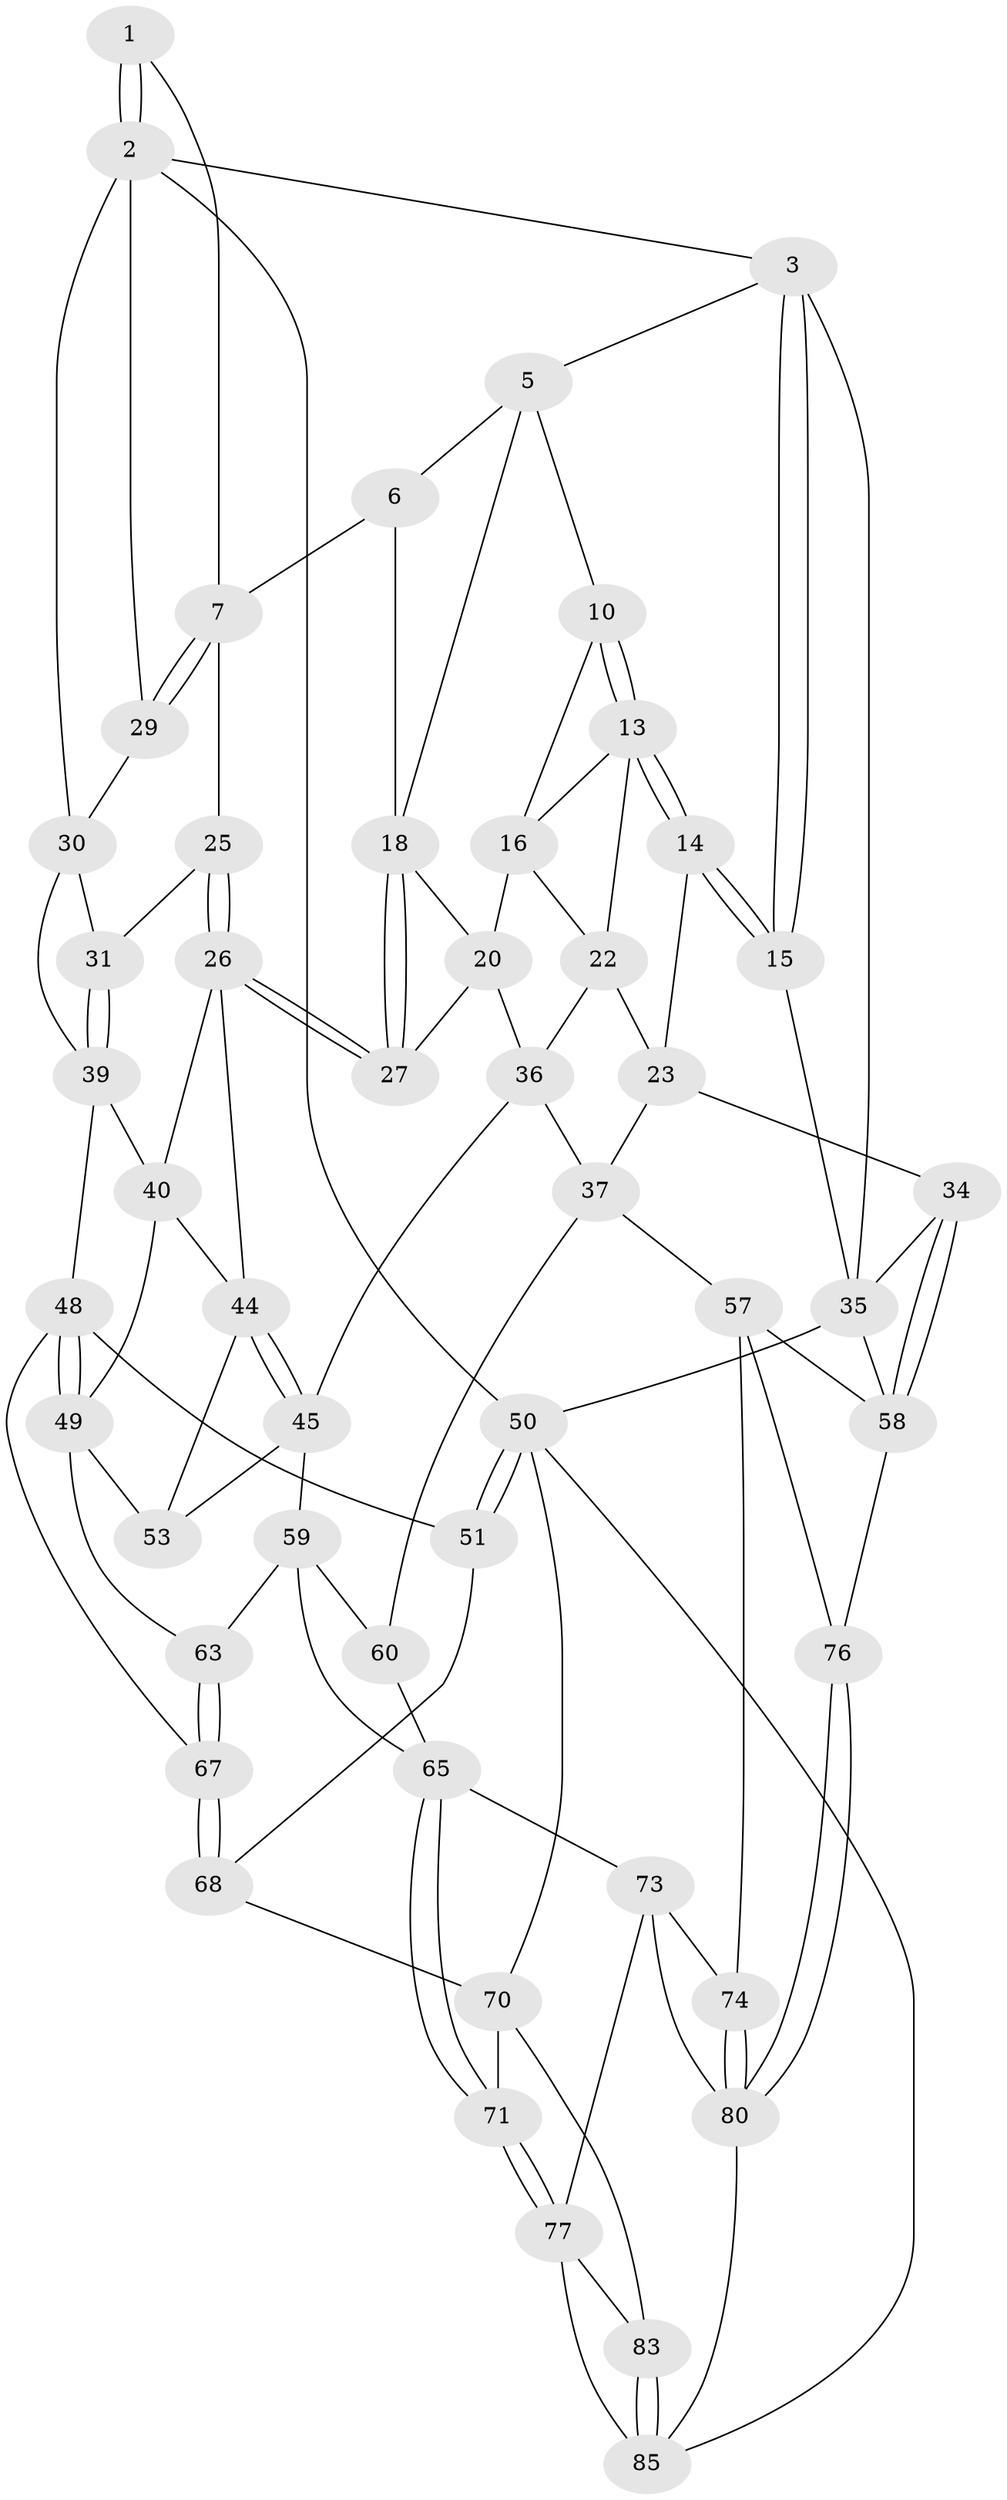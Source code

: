 // original degree distribution, {3: 0.03488372093023256, 5: 0.5232558139534884, 6: 0.22093023255813954, 4: 0.22093023255813954}
// Generated by graph-tools (version 1.1) at 2025/11/02/27/25 16:11:57]
// undirected, 51 vertices, 114 edges
graph export_dot {
graph [start="1"]
  node [color=gray90,style=filled];
  1 [pos="+0.8422547221875385+0"];
  2 [pos="+1+0",super="+32"];
  3 [pos="+0+0",super="+4"];
  5 [pos="+0.5674378214170783+0",super="+12"];
  6 [pos="+0.8044958514958225+0",super="+9"];
  7 [pos="+0.8548390456009212+0.20557196816372023",super="+8"];
  10 [pos="+0.16709178833857946+0.021673827240895626",super="+11"];
  13 [pos="+0.17578026208619174+0.12624357046714307",super="+17"];
  14 [pos="+0.13139732249341043+0.19340523629322554"];
  15 [pos="+0+0.3865590977717782"];
  16 [pos="+0.3342904889863831+0.1668072090082997",super="+21"];
  18 [pos="+0.7157641171452211+0.20186173510627806",super="+19"];
  20 [pos="+0.541201365003567+0.17928343892393114",super="+28"];
  22 [pos="+0.26598173677413345+0.26143564132066927",super="+24"];
  23 [pos="+0.22105287466237003+0.294862340058307",super="+33"];
  25 [pos="+0.7955804496889394+0.27979293719944104"];
  26 [pos="+0.7124189835427664+0.3415465323848716",super="+41"];
  27 [pos="+0.7065003907951245+0.33799482713193196"];
  29 [pos="+0.8890620234683466+0.2224589453187005"];
  30 [pos="+0.9090367194830529+0.29766134716831577",super="+38"];
  31 [pos="+0.8531947570581528+0.3511013500484743"];
  34 [pos="+0+0.43641226005591005"];
  35 [pos="+0+0.42812959747248736",super="+61"];
  36 [pos="+0.3932593550171156+0.4283986411992796",super="+43"];
  37 [pos="+0.3293386982967736+0.4658401679759865",super="+56"];
  39 [pos="+0.8322428757696142+0.39843409154257237",super="+42"];
  40 [pos="+0.8177567494187492+0.4064304059775441",super="+46"];
  44 [pos="+0.690032761433659+0.4695297478161867",super="+47"];
  45 [pos="+0.5653731185760039+0.5330202828102708",super="+54"];
  48 [pos="+1+0.5825665928020232",super="+52"];
  49 [pos="+1+0.5831978600559996",super="+55"];
  50 [pos="+1+1",super="+84"];
  51 [pos="+1+1"];
  53 [pos="+0.7834469406696241+0.5778661988165251"];
  57 [pos="+0.2869342176209185+0.6891104688172149",super="+75"];
  58 [pos="+0.14305650453243896+0.677208055721907",super="+62"];
  59 [pos="+0.574771301436229+0.5746860216212973",super="+64"];
  60 [pos="+0.5678576935871973+0.6001190302159073"];
  63 [pos="+0.7961500755270375+0.6805248366175638"];
  65 [pos="+0.6479879549843632+0.7478988350727693",super="+66"];
  67 [pos="+0.8067806678032826+0.7131751095344311",super="+72"];
  68 [pos="+0.8205078210423764+0.8390223403054667",super="+69"];
  70 [pos="+0.8104539866370422+0.8460018003146056",super="+82"];
  71 [pos="+0.73833112551033+0.8546302396689779"];
  73 [pos="+0.5339734904966855+0.7865436152889049",super="+79"];
  74 [pos="+0.3581879888525488+0.78644645779013"];
  76 [pos="+0+1"];
  77 [pos="+0.7072589559089538+0.8931793377213502",super="+78"];
  80 [pos="+0.37988524098023096+1",super="+81"];
  83 [pos="+0.7638065807849626+0.9646180991909105"];
  85 [pos="+0.7639418905967346+1",super="+86"];
  1 -- 2;
  1 -- 2;
  1 -- 7;
  2 -- 3;
  2 -- 50;
  2 -- 29;
  2 -- 30;
  3 -- 15;
  3 -- 15;
  3 -- 35;
  3 -- 5;
  5 -- 6;
  5 -- 18;
  5 -- 10;
  6 -- 18;
  6 -- 7;
  7 -- 29;
  7 -- 29;
  7 -- 25;
  10 -- 13;
  10 -- 13;
  10 -- 16;
  13 -- 14;
  13 -- 14;
  13 -- 16;
  13 -- 22;
  14 -- 15;
  14 -- 15;
  14 -- 23;
  15 -- 35;
  16 -- 20;
  16 -- 22;
  18 -- 27;
  18 -- 27;
  18 -- 20;
  20 -- 27;
  20 -- 36;
  22 -- 23;
  22 -- 36;
  23 -- 34;
  23 -- 37;
  25 -- 26;
  25 -- 26;
  25 -- 31;
  26 -- 27;
  26 -- 27;
  26 -- 40;
  26 -- 44;
  29 -- 30;
  30 -- 31;
  30 -- 39;
  31 -- 39;
  31 -- 39;
  34 -- 35;
  34 -- 58;
  34 -- 58;
  35 -- 50;
  35 -- 58;
  36 -- 37;
  36 -- 45;
  37 -- 57;
  37 -- 60;
  39 -- 40;
  39 -- 48;
  40 -- 49;
  40 -- 44;
  44 -- 45;
  44 -- 45;
  44 -- 53;
  45 -- 59;
  45 -- 53;
  48 -- 49;
  48 -- 49;
  48 -- 51;
  48 -- 67;
  49 -- 53;
  49 -- 63;
  50 -- 51;
  50 -- 51;
  50 -- 85;
  50 -- 70;
  51 -- 68;
  57 -- 58;
  57 -- 74;
  57 -- 76;
  58 -- 76;
  59 -- 60;
  59 -- 65;
  59 -- 63;
  60 -- 65;
  63 -- 67;
  63 -- 67;
  65 -- 71;
  65 -- 71;
  65 -- 73;
  67 -- 68 [weight=2];
  67 -- 68;
  68 -- 70;
  70 -- 71;
  70 -- 83;
  71 -- 77;
  71 -- 77;
  73 -- 74;
  73 -- 80;
  73 -- 77;
  74 -- 80;
  74 -- 80;
  76 -- 80;
  76 -- 80;
  77 -- 83;
  77 -- 85;
  80 -- 85;
  83 -- 85;
  83 -- 85;
}
